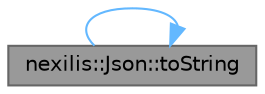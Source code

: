 digraph "nexilis::Json::toString"
{
 // LATEX_PDF_SIZE
  bgcolor="transparent";
  edge [fontname=Helvetica,fontsize=10,labelfontname=Helvetica,labelfontsize=10];
  node [fontname=Helvetica,fontsize=10,shape=box,height=0.2,width=0.4];
  rankdir="LR";
  Node1 [id="Node000001",label="nexilis::Json::toString",height=0.2,width=0.4,color="gray40", fillcolor="grey60", style="filled", fontcolor="black",tooltip="Convert json object to string."];
  Node1 -> Node1 [id="edge1_Node000001_Node000001",color="steelblue1",style="solid",tooltip=" "];
}
